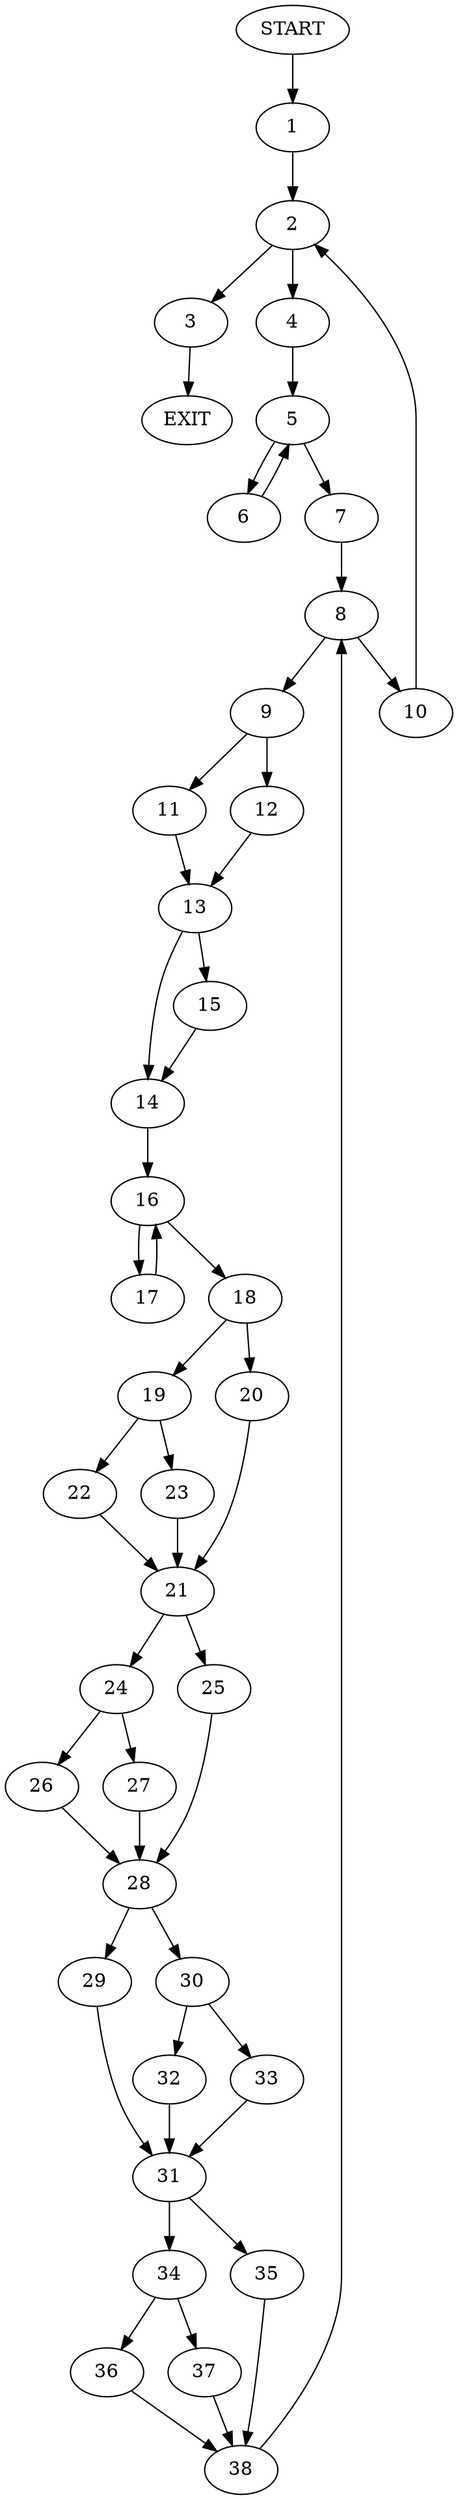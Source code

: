 digraph {
0 [label="START"]
39 [label="EXIT"]
0 -> 1
1 -> 2
2 -> 3
2 -> 4
3 -> 39
4 -> 5
5 -> 6
5 -> 7
6 -> 5
7 -> 8
8 -> 9
8 -> 10
9 -> 11
9 -> 12
10 -> 2
11 -> 13
12 -> 13
13 -> 14
13 -> 15
15 -> 14
14 -> 16
16 -> 17
16 -> 18
17 -> 16
18 -> 19
18 -> 20
20 -> 21
19 -> 22
19 -> 23
21 -> 24
21 -> 25
22 -> 21
23 -> 21
24 -> 26
24 -> 27
25 -> 28
28 -> 29
28 -> 30
27 -> 28
26 -> 28
29 -> 31
30 -> 32
30 -> 33
31 -> 34
31 -> 35
32 -> 31
33 -> 31
34 -> 36
34 -> 37
35 -> 38
38 -> 8
36 -> 38
37 -> 38
}
